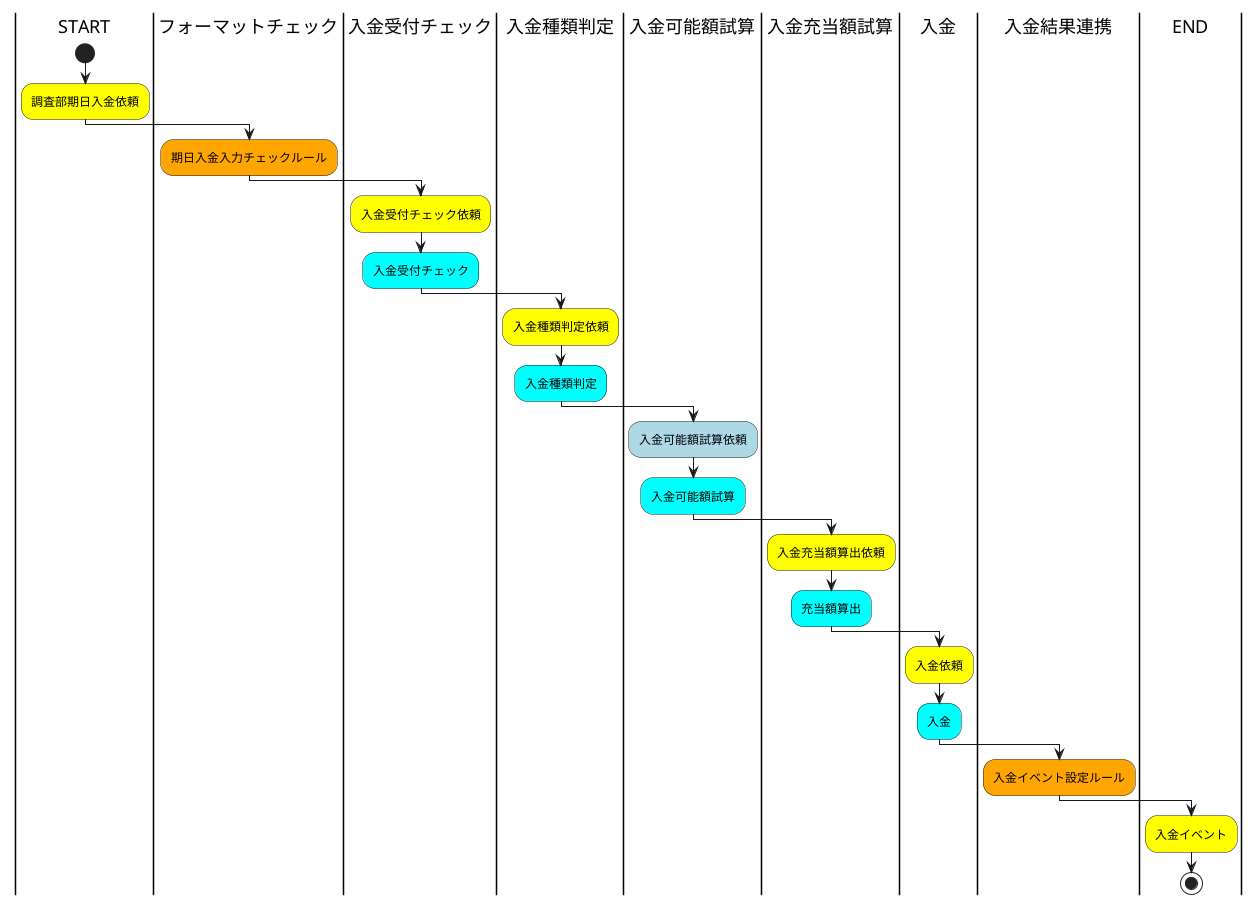 @startuml Deposit
|START|
start
#Yellow :調査部期日入金依頼;
|フォーマットチェック|
#Orange :期日入金入力チェックルール;
|入金受付チェック|
#Yellow :入金受付チェック依頼;
#Aqua :入金受付チェック;
|入金種類判定|
#Yellow :入金種類判定依頼;
#Aqua :入金種類判定;
|入金可能額試算|
#Lightblue :入金可能額試算依頼;
#Aqua :入金可能額試算;
|入金充当額試算|
#Yellow :入金充当額算出依頼;
#Aqua :充当額算出;
|入金|
#Yellow :入金依頼;
#Aqua :入金;
|入金結果連携|
#Orange :入金イベント設定ルール;
|END|
#Yellow :入金イベント;
stop
@enduml